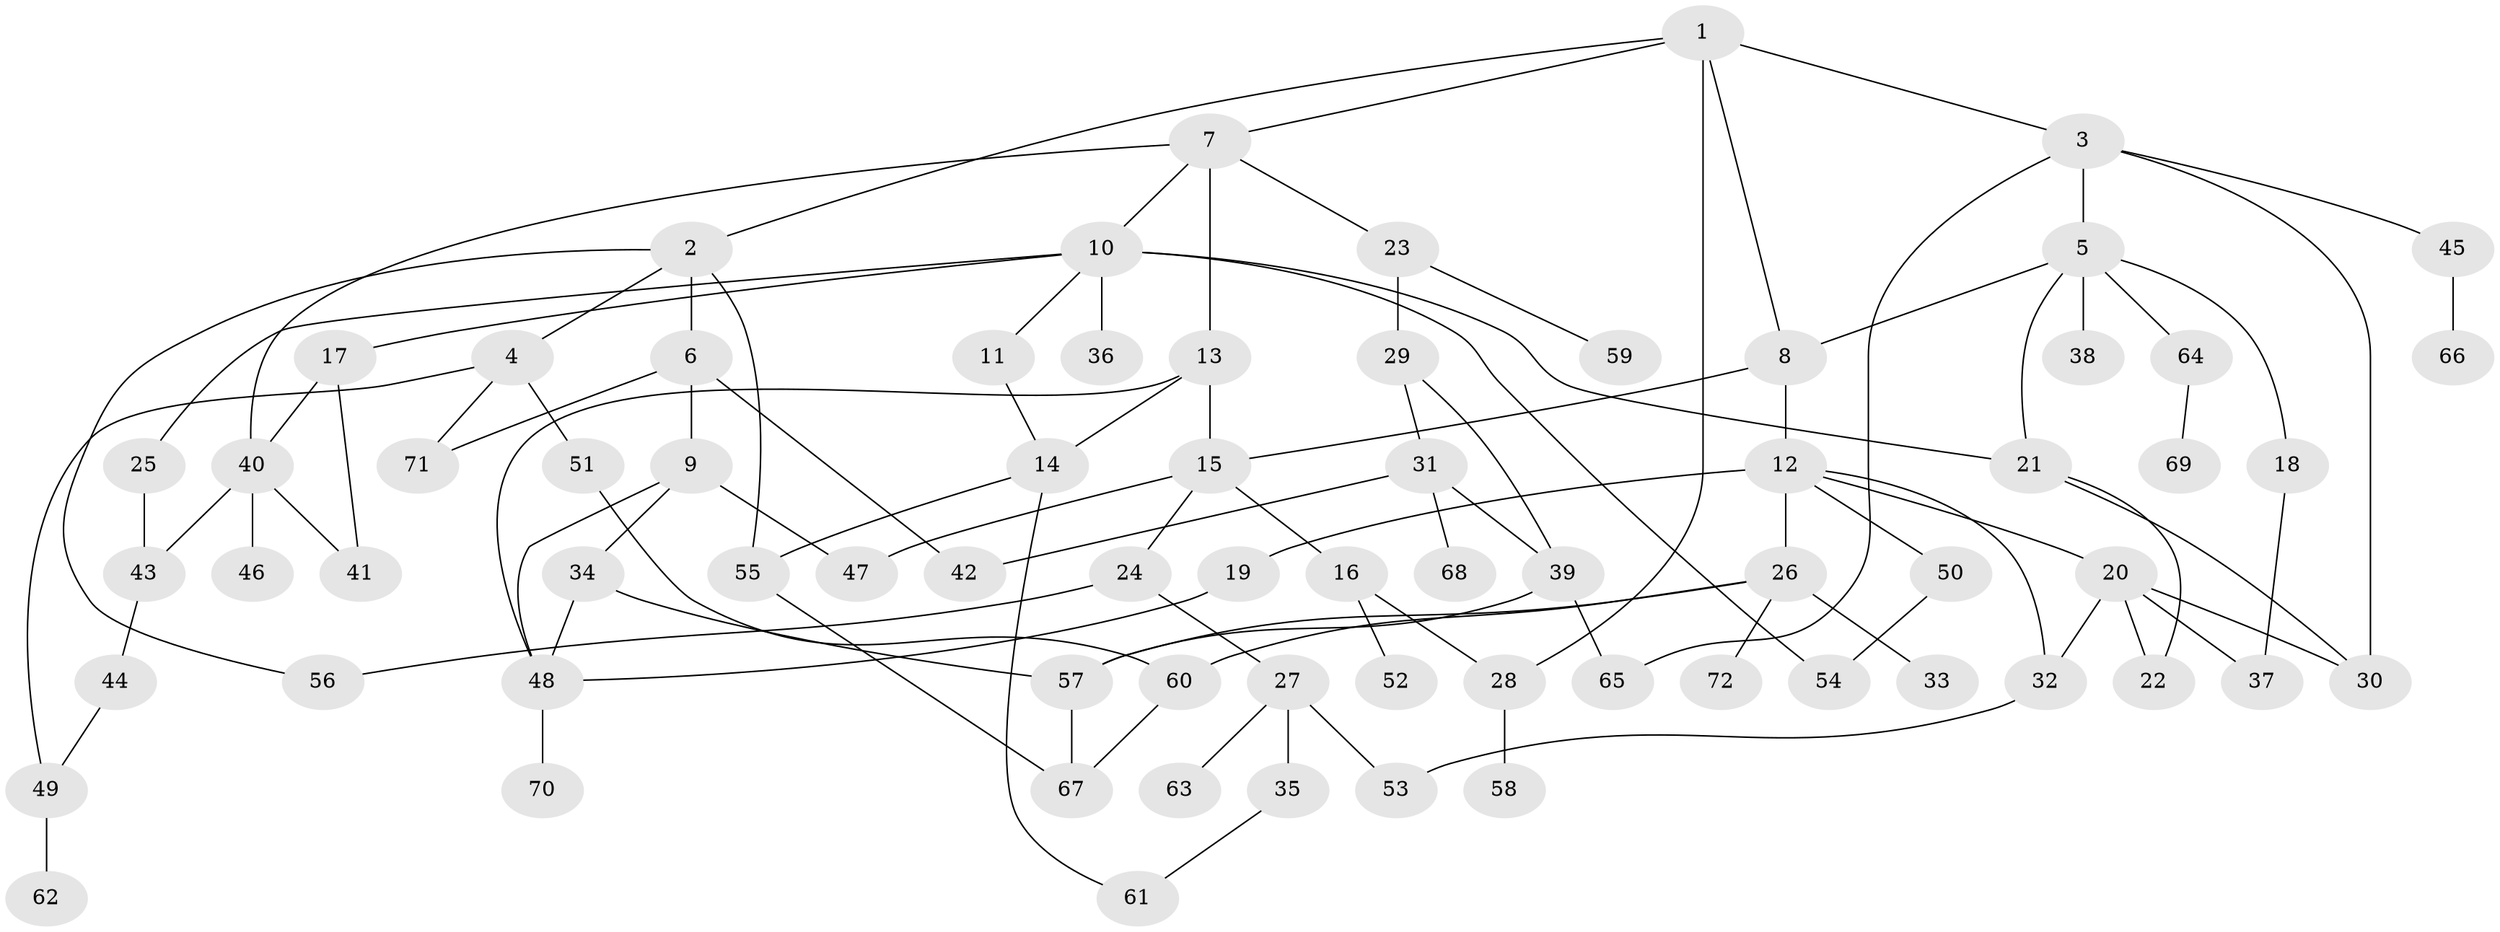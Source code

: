 // coarse degree distribution, {5: 0.16666666666666666, 3: 0.1388888888888889, 7: 0.027777777777777776, 4: 0.1111111111111111, 6: 0.1388888888888889, 2: 0.25, 1: 0.16666666666666666}
// Generated by graph-tools (version 1.1) at 2025/49/03/04/25 22:49:05]
// undirected, 72 vertices, 103 edges
graph export_dot {
  node [color=gray90,style=filled];
  1;
  2;
  3;
  4;
  5;
  6;
  7;
  8;
  9;
  10;
  11;
  12;
  13;
  14;
  15;
  16;
  17;
  18;
  19;
  20;
  21;
  22;
  23;
  24;
  25;
  26;
  27;
  28;
  29;
  30;
  31;
  32;
  33;
  34;
  35;
  36;
  37;
  38;
  39;
  40;
  41;
  42;
  43;
  44;
  45;
  46;
  47;
  48;
  49;
  50;
  51;
  52;
  53;
  54;
  55;
  56;
  57;
  58;
  59;
  60;
  61;
  62;
  63;
  64;
  65;
  66;
  67;
  68;
  69;
  70;
  71;
  72;
  1 -- 2;
  1 -- 3;
  1 -- 7;
  1 -- 8;
  1 -- 28;
  2 -- 4;
  2 -- 6;
  2 -- 56;
  2 -- 55;
  3 -- 5;
  3 -- 45;
  3 -- 65;
  3 -- 30;
  4 -- 49;
  4 -- 51;
  4 -- 71;
  5 -- 18;
  5 -- 21;
  5 -- 38;
  5 -- 64;
  5 -- 8;
  6 -- 9;
  6 -- 42;
  6 -- 71;
  7 -- 10;
  7 -- 13;
  7 -- 23;
  7 -- 40;
  8 -- 12;
  8 -- 15;
  9 -- 34;
  9 -- 47;
  9 -- 48;
  10 -- 11;
  10 -- 17;
  10 -- 25;
  10 -- 36;
  10 -- 54;
  10 -- 21;
  11 -- 14;
  12 -- 19;
  12 -- 20;
  12 -- 26;
  12 -- 50;
  12 -- 32;
  13 -- 15;
  13 -- 48;
  13 -- 14;
  14 -- 55;
  14 -- 61;
  15 -- 16;
  15 -- 24;
  15 -- 47;
  16 -- 52;
  16 -- 28;
  17 -- 41;
  17 -- 40;
  18 -- 37;
  19 -- 48;
  20 -- 32;
  20 -- 22;
  20 -- 30;
  20 -- 37;
  21 -- 22;
  21 -- 30;
  23 -- 29;
  23 -- 59;
  24 -- 27;
  24 -- 56;
  25 -- 43;
  26 -- 33;
  26 -- 57;
  26 -- 72;
  26 -- 60;
  27 -- 35;
  27 -- 53;
  27 -- 63;
  28 -- 58;
  29 -- 31;
  29 -- 39;
  31 -- 68;
  31 -- 39;
  31 -- 42;
  32 -- 53;
  34 -- 48;
  34 -- 57;
  35 -- 61;
  39 -- 57;
  39 -- 65;
  40 -- 43;
  40 -- 46;
  40 -- 41;
  43 -- 44;
  44 -- 49;
  45 -- 66;
  48 -- 70;
  49 -- 62;
  50 -- 54;
  51 -- 60;
  55 -- 67;
  57 -- 67;
  60 -- 67;
  64 -- 69;
}
